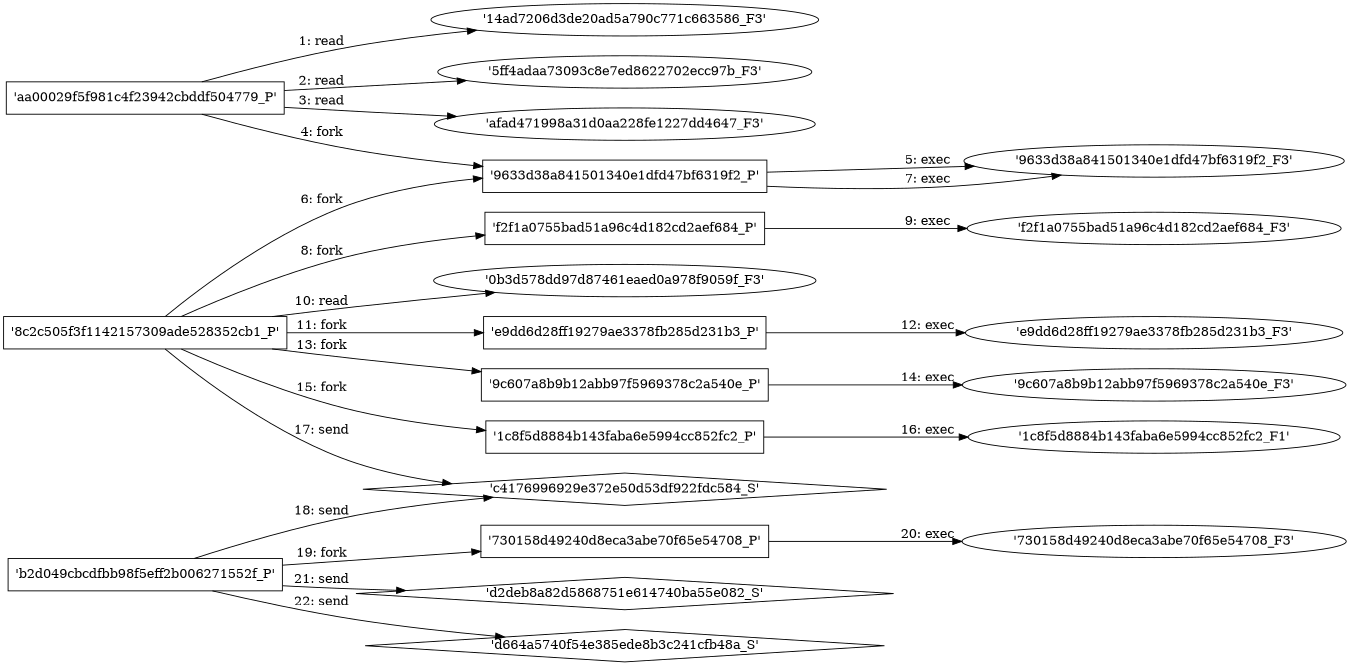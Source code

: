 digraph "D:\Learning\Paper\apt\基于CTI的攻击预警\Dataset\攻击图\ASGfromALLCTI\REvil ransomware actors attack Kaseya in supply chain attack.dot" {
rankdir="LR"
size="9"
fixedsize="false"
splines="true"
nodesep=0.3
ranksep=0
fontsize=10
overlap="scalexy"
engine= "neato"
	"'14ad7206d3de20ad5a790c771c663586_F3'" [node_type=file shape=ellipse]
	"'aa00029f5f981c4f23942cbddf504779_P'" [node_type=Process shape=box]
	"'aa00029f5f981c4f23942cbddf504779_P'" -> "'14ad7206d3de20ad5a790c771c663586_F3'" [label="1: read"]
	"'5ff4adaa73093c8e7ed8622702ecc97b_F3'" [node_type=file shape=ellipse]
	"'aa00029f5f981c4f23942cbddf504779_P'" [node_type=Process shape=box]
	"'aa00029f5f981c4f23942cbddf504779_P'" -> "'5ff4adaa73093c8e7ed8622702ecc97b_F3'" [label="2: read"]
	"'afad471998a31d0aa228fe1227dd4647_F3'" [node_type=file shape=ellipse]
	"'aa00029f5f981c4f23942cbddf504779_P'" [node_type=Process shape=box]
	"'aa00029f5f981c4f23942cbddf504779_P'" -> "'afad471998a31d0aa228fe1227dd4647_F3'" [label="3: read"]
	"'aa00029f5f981c4f23942cbddf504779_P'" [node_type=Process shape=box]
	"'9633d38a841501340e1dfd47bf6319f2_P'" [node_type=Process shape=box]
	"'aa00029f5f981c4f23942cbddf504779_P'" -> "'9633d38a841501340e1dfd47bf6319f2_P'" [label="4: fork"]
	"'9633d38a841501340e1dfd47bf6319f2_P'" [node_type=Process shape=box]
	"'9633d38a841501340e1dfd47bf6319f2_F3'" [node_type=File shape=ellipse]
	"'9633d38a841501340e1dfd47bf6319f2_P'" -> "'9633d38a841501340e1dfd47bf6319f2_F3'" [label="5: exec"]
	"'8c2c505f3f1142157309ade528352cb1_P'" [node_type=Process shape=box]
	"'9633d38a841501340e1dfd47bf6319f2_P'" [node_type=Process shape=box]
	"'8c2c505f3f1142157309ade528352cb1_P'" -> "'9633d38a841501340e1dfd47bf6319f2_P'" [label="6: fork"]
	"'9633d38a841501340e1dfd47bf6319f2_P'" [node_type=Process shape=box]
	"'9633d38a841501340e1dfd47bf6319f2_F3'" [node_type=File shape=ellipse]
	"'9633d38a841501340e1dfd47bf6319f2_P'" -> "'9633d38a841501340e1dfd47bf6319f2_F3'" [label="7: exec"]
	"'8c2c505f3f1142157309ade528352cb1_P'" [node_type=Process shape=box]
	"'f2f1a0755bad51a96c4d182cd2aef684_P'" [node_type=Process shape=box]
	"'8c2c505f3f1142157309ade528352cb1_P'" -> "'f2f1a0755bad51a96c4d182cd2aef684_P'" [label="8: fork"]
	"'f2f1a0755bad51a96c4d182cd2aef684_P'" [node_type=Process shape=box]
	"'f2f1a0755bad51a96c4d182cd2aef684_F3'" [node_type=File shape=ellipse]
	"'f2f1a0755bad51a96c4d182cd2aef684_P'" -> "'f2f1a0755bad51a96c4d182cd2aef684_F3'" [label="9: exec"]
	"'0b3d578dd97d87461eaed0a978f9059f_F3'" [node_type=file shape=ellipse]
	"'8c2c505f3f1142157309ade528352cb1_P'" [node_type=Process shape=box]
	"'8c2c505f3f1142157309ade528352cb1_P'" -> "'0b3d578dd97d87461eaed0a978f9059f_F3'" [label="10: read"]
	"'8c2c505f3f1142157309ade528352cb1_P'" [node_type=Process shape=box]
	"'e9dd6d28ff19279ae3378fb285d231b3_P'" [node_type=Process shape=box]
	"'8c2c505f3f1142157309ade528352cb1_P'" -> "'e9dd6d28ff19279ae3378fb285d231b3_P'" [label="11: fork"]
	"'e9dd6d28ff19279ae3378fb285d231b3_P'" [node_type=Process shape=box]
	"'e9dd6d28ff19279ae3378fb285d231b3_F3'" [node_type=File shape=ellipse]
	"'e9dd6d28ff19279ae3378fb285d231b3_P'" -> "'e9dd6d28ff19279ae3378fb285d231b3_F3'" [label="12: exec"]
	"'8c2c505f3f1142157309ade528352cb1_P'" [node_type=Process shape=box]
	"'9c607a8b9b12abb97f5969378c2a540e_P'" [node_type=Process shape=box]
	"'8c2c505f3f1142157309ade528352cb1_P'" -> "'9c607a8b9b12abb97f5969378c2a540e_P'" [label="13: fork"]
	"'9c607a8b9b12abb97f5969378c2a540e_P'" [node_type=Process shape=box]
	"'9c607a8b9b12abb97f5969378c2a540e_F3'" [node_type=File shape=ellipse]
	"'9c607a8b9b12abb97f5969378c2a540e_P'" -> "'9c607a8b9b12abb97f5969378c2a540e_F3'" [label="14: exec"]
	"'8c2c505f3f1142157309ade528352cb1_P'" [node_type=Process shape=box]
	"'1c8f5d8884b143faba6e5994cc852fc2_P'" [node_type=Process shape=box]
	"'8c2c505f3f1142157309ade528352cb1_P'" -> "'1c8f5d8884b143faba6e5994cc852fc2_P'" [label="15: fork"]
	"'1c8f5d8884b143faba6e5994cc852fc2_P'" [node_type=Process shape=box]
	"'1c8f5d8884b143faba6e5994cc852fc2_F1'" [node_type=File shape=ellipse]
	"'1c8f5d8884b143faba6e5994cc852fc2_P'" -> "'1c8f5d8884b143faba6e5994cc852fc2_F1'" [label="16: exec"]
	"'c4176996929e372e50d53df922fdc584_S'" [node_type=Socket shape=diamond]
	"'8c2c505f3f1142157309ade528352cb1_P'" [node_type=Process shape=box]
	"'8c2c505f3f1142157309ade528352cb1_P'" -> "'c4176996929e372e50d53df922fdc584_S'" [label="17: send"]
	"'c4176996929e372e50d53df922fdc584_S'" [node_type=Socket shape=diamond]
	"'b2d049cbcdfbb98f5eff2b006271552f_P'" [node_type=Process shape=box]
	"'b2d049cbcdfbb98f5eff2b006271552f_P'" -> "'c4176996929e372e50d53df922fdc584_S'" [label="18: send"]
	"'b2d049cbcdfbb98f5eff2b006271552f_P'" [node_type=Process shape=box]
	"'730158d49240d8eca3abe70f65e54708_P'" [node_type=Process shape=box]
	"'b2d049cbcdfbb98f5eff2b006271552f_P'" -> "'730158d49240d8eca3abe70f65e54708_P'" [label="19: fork"]
	"'730158d49240d8eca3abe70f65e54708_P'" [node_type=Process shape=box]
	"'730158d49240d8eca3abe70f65e54708_F3'" [node_type=File shape=ellipse]
	"'730158d49240d8eca3abe70f65e54708_P'" -> "'730158d49240d8eca3abe70f65e54708_F3'" [label="20: exec"]
	"'d2deb8a82d5868751e614740ba55e082_S'" [node_type=Socket shape=diamond]
	"'b2d049cbcdfbb98f5eff2b006271552f_P'" [node_type=Process shape=box]
	"'b2d049cbcdfbb98f5eff2b006271552f_P'" -> "'d2deb8a82d5868751e614740ba55e082_S'" [label="21: send"]
	"'d664a5740f54e385ede8b3c241cfb48a_S'" [node_type=Socket shape=diamond]
	"'b2d049cbcdfbb98f5eff2b006271552f_P'" [node_type=Process shape=box]
	"'b2d049cbcdfbb98f5eff2b006271552f_P'" -> "'d664a5740f54e385ede8b3c241cfb48a_S'" [label="22: send"]
}
